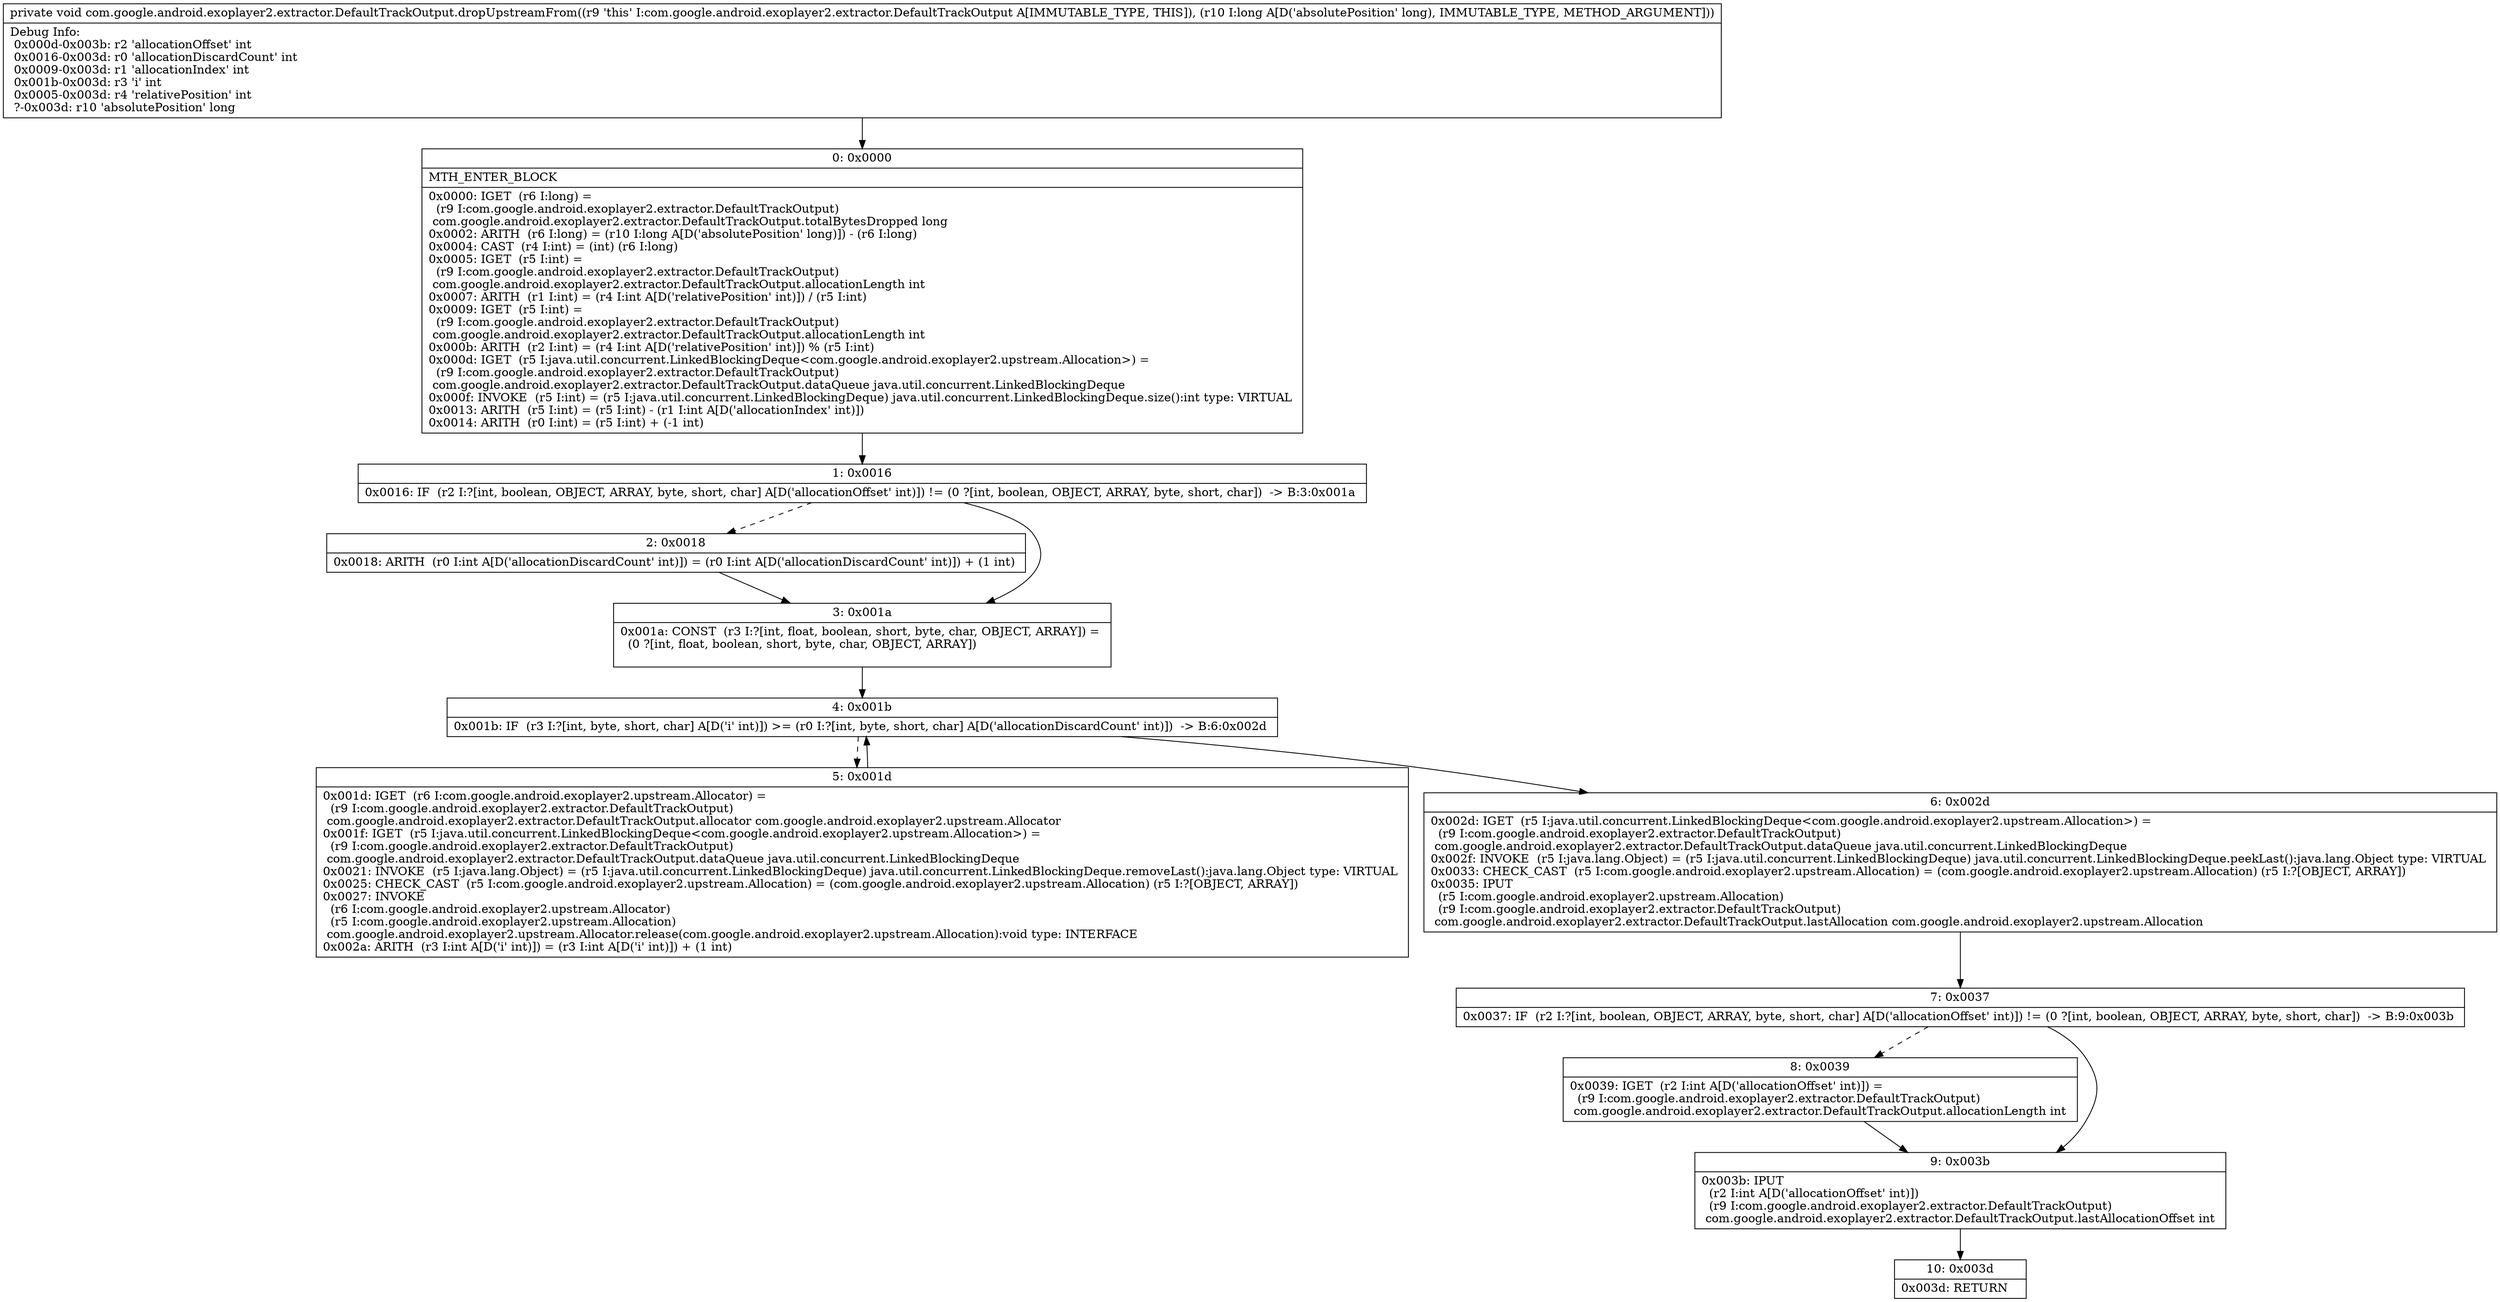 digraph "CFG forcom.google.android.exoplayer2.extractor.DefaultTrackOutput.dropUpstreamFrom(J)V" {
Node_0 [shape=record,label="{0\:\ 0x0000|MTH_ENTER_BLOCK\l|0x0000: IGET  (r6 I:long) = \l  (r9 I:com.google.android.exoplayer2.extractor.DefaultTrackOutput)\l com.google.android.exoplayer2.extractor.DefaultTrackOutput.totalBytesDropped long \l0x0002: ARITH  (r6 I:long) = (r10 I:long A[D('absolutePosition' long)]) \- (r6 I:long) \l0x0004: CAST  (r4 I:int) = (int) (r6 I:long) \l0x0005: IGET  (r5 I:int) = \l  (r9 I:com.google.android.exoplayer2.extractor.DefaultTrackOutput)\l com.google.android.exoplayer2.extractor.DefaultTrackOutput.allocationLength int \l0x0007: ARITH  (r1 I:int) = (r4 I:int A[D('relativePosition' int)]) \/ (r5 I:int) \l0x0009: IGET  (r5 I:int) = \l  (r9 I:com.google.android.exoplayer2.extractor.DefaultTrackOutput)\l com.google.android.exoplayer2.extractor.DefaultTrackOutput.allocationLength int \l0x000b: ARITH  (r2 I:int) = (r4 I:int A[D('relativePosition' int)]) % (r5 I:int) \l0x000d: IGET  (r5 I:java.util.concurrent.LinkedBlockingDeque\<com.google.android.exoplayer2.upstream.Allocation\>) = \l  (r9 I:com.google.android.exoplayer2.extractor.DefaultTrackOutput)\l com.google.android.exoplayer2.extractor.DefaultTrackOutput.dataQueue java.util.concurrent.LinkedBlockingDeque \l0x000f: INVOKE  (r5 I:int) = (r5 I:java.util.concurrent.LinkedBlockingDeque) java.util.concurrent.LinkedBlockingDeque.size():int type: VIRTUAL \l0x0013: ARITH  (r5 I:int) = (r5 I:int) \- (r1 I:int A[D('allocationIndex' int)]) \l0x0014: ARITH  (r0 I:int) = (r5 I:int) + (\-1 int) \l}"];
Node_1 [shape=record,label="{1\:\ 0x0016|0x0016: IF  (r2 I:?[int, boolean, OBJECT, ARRAY, byte, short, char] A[D('allocationOffset' int)]) != (0 ?[int, boolean, OBJECT, ARRAY, byte, short, char])  \-\> B:3:0x001a \l}"];
Node_2 [shape=record,label="{2\:\ 0x0018|0x0018: ARITH  (r0 I:int A[D('allocationDiscardCount' int)]) = (r0 I:int A[D('allocationDiscardCount' int)]) + (1 int) \l}"];
Node_3 [shape=record,label="{3\:\ 0x001a|0x001a: CONST  (r3 I:?[int, float, boolean, short, byte, char, OBJECT, ARRAY]) = \l  (0 ?[int, float, boolean, short, byte, char, OBJECT, ARRAY])\l \l}"];
Node_4 [shape=record,label="{4\:\ 0x001b|0x001b: IF  (r3 I:?[int, byte, short, char] A[D('i' int)]) \>= (r0 I:?[int, byte, short, char] A[D('allocationDiscardCount' int)])  \-\> B:6:0x002d \l}"];
Node_5 [shape=record,label="{5\:\ 0x001d|0x001d: IGET  (r6 I:com.google.android.exoplayer2.upstream.Allocator) = \l  (r9 I:com.google.android.exoplayer2.extractor.DefaultTrackOutput)\l com.google.android.exoplayer2.extractor.DefaultTrackOutput.allocator com.google.android.exoplayer2.upstream.Allocator \l0x001f: IGET  (r5 I:java.util.concurrent.LinkedBlockingDeque\<com.google.android.exoplayer2.upstream.Allocation\>) = \l  (r9 I:com.google.android.exoplayer2.extractor.DefaultTrackOutput)\l com.google.android.exoplayer2.extractor.DefaultTrackOutput.dataQueue java.util.concurrent.LinkedBlockingDeque \l0x0021: INVOKE  (r5 I:java.lang.Object) = (r5 I:java.util.concurrent.LinkedBlockingDeque) java.util.concurrent.LinkedBlockingDeque.removeLast():java.lang.Object type: VIRTUAL \l0x0025: CHECK_CAST  (r5 I:com.google.android.exoplayer2.upstream.Allocation) = (com.google.android.exoplayer2.upstream.Allocation) (r5 I:?[OBJECT, ARRAY]) \l0x0027: INVOKE  \l  (r6 I:com.google.android.exoplayer2.upstream.Allocator)\l  (r5 I:com.google.android.exoplayer2.upstream.Allocation)\l com.google.android.exoplayer2.upstream.Allocator.release(com.google.android.exoplayer2.upstream.Allocation):void type: INTERFACE \l0x002a: ARITH  (r3 I:int A[D('i' int)]) = (r3 I:int A[D('i' int)]) + (1 int) \l}"];
Node_6 [shape=record,label="{6\:\ 0x002d|0x002d: IGET  (r5 I:java.util.concurrent.LinkedBlockingDeque\<com.google.android.exoplayer2.upstream.Allocation\>) = \l  (r9 I:com.google.android.exoplayer2.extractor.DefaultTrackOutput)\l com.google.android.exoplayer2.extractor.DefaultTrackOutput.dataQueue java.util.concurrent.LinkedBlockingDeque \l0x002f: INVOKE  (r5 I:java.lang.Object) = (r5 I:java.util.concurrent.LinkedBlockingDeque) java.util.concurrent.LinkedBlockingDeque.peekLast():java.lang.Object type: VIRTUAL \l0x0033: CHECK_CAST  (r5 I:com.google.android.exoplayer2.upstream.Allocation) = (com.google.android.exoplayer2.upstream.Allocation) (r5 I:?[OBJECT, ARRAY]) \l0x0035: IPUT  \l  (r5 I:com.google.android.exoplayer2.upstream.Allocation)\l  (r9 I:com.google.android.exoplayer2.extractor.DefaultTrackOutput)\l com.google.android.exoplayer2.extractor.DefaultTrackOutput.lastAllocation com.google.android.exoplayer2.upstream.Allocation \l}"];
Node_7 [shape=record,label="{7\:\ 0x0037|0x0037: IF  (r2 I:?[int, boolean, OBJECT, ARRAY, byte, short, char] A[D('allocationOffset' int)]) != (0 ?[int, boolean, OBJECT, ARRAY, byte, short, char])  \-\> B:9:0x003b \l}"];
Node_8 [shape=record,label="{8\:\ 0x0039|0x0039: IGET  (r2 I:int A[D('allocationOffset' int)]) = \l  (r9 I:com.google.android.exoplayer2.extractor.DefaultTrackOutput)\l com.google.android.exoplayer2.extractor.DefaultTrackOutput.allocationLength int \l}"];
Node_9 [shape=record,label="{9\:\ 0x003b|0x003b: IPUT  \l  (r2 I:int A[D('allocationOffset' int)])\l  (r9 I:com.google.android.exoplayer2.extractor.DefaultTrackOutput)\l com.google.android.exoplayer2.extractor.DefaultTrackOutput.lastAllocationOffset int \l}"];
Node_10 [shape=record,label="{10\:\ 0x003d|0x003d: RETURN   \l}"];
MethodNode[shape=record,label="{private void com.google.android.exoplayer2.extractor.DefaultTrackOutput.dropUpstreamFrom((r9 'this' I:com.google.android.exoplayer2.extractor.DefaultTrackOutput A[IMMUTABLE_TYPE, THIS]), (r10 I:long A[D('absolutePosition' long), IMMUTABLE_TYPE, METHOD_ARGUMENT]))  | Debug Info:\l  0x000d\-0x003b: r2 'allocationOffset' int\l  0x0016\-0x003d: r0 'allocationDiscardCount' int\l  0x0009\-0x003d: r1 'allocationIndex' int\l  0x001b\-0x003d: r3 'i' int\l  0x0005\-0x003d: r4 'relativePosition' int\l  ?\-0x003d: r10 'absolutePosition' long\l}"];
MethodNode -> Node_0;
Node_0 -> Node_1;
Node_1 -> Node_2[style=dashed];
Node_1 -> Node_3;
Node_2 -> Node_3;
Node_3 -> Node_4;
Node_4 -> Node_5[style=dashed];
Node_4 -> Node_6;
Node_5 -> Node_4;
Node_6 -> Node_7;
Node_7 -> Node_8[style=dashed];
Node_7 -> Node_9;
Node_8 -> Node_9;
Node_9 -> Node_10;
}

